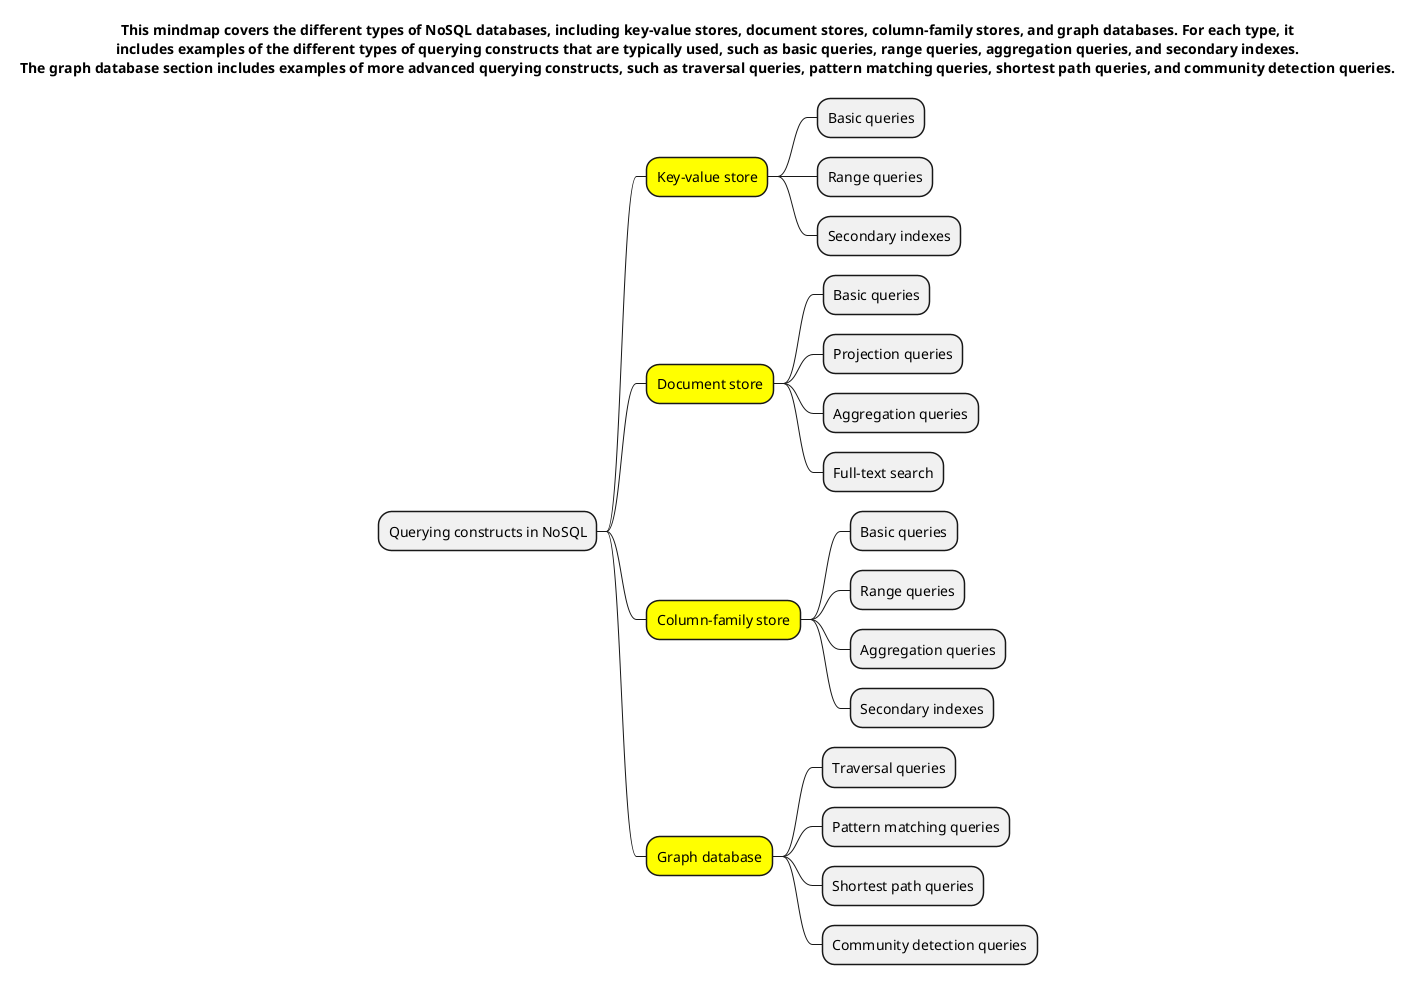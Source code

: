 @startmindmap
title This mindmap covers the different types of NoSQL databases, including key-value stores, document stores, column-family stores, and graph databases. For each type, it\n includes examples of the different types of querying constructs that are typically used, such as basic queries, range queries, aggregation queries, and secondary indexes. \nThe graph database section includes examples of more advanced querying constructs, such as traversal queries, pattern matching queries, shortest path queries, and community detection queries.

* Querying constructs in NoSQL
**[#yellow] Key-value store
*** Basic queries
*** Range queries
*** Secondary indexes
**[#yellow] Document store
*** Basic queries
*** Projection queries
*** Aggregation queries
*** Full-text search
**[#yellow] Column-family store
*** Basic queries
*** Range queries
*** Aggregation queries
*** Secondary indexes
**[#yellow] Graph database
*** Traversal queries
*** Pattern matching queries
*** Shortest path queries
*** Community detection queries
@endmindmap
